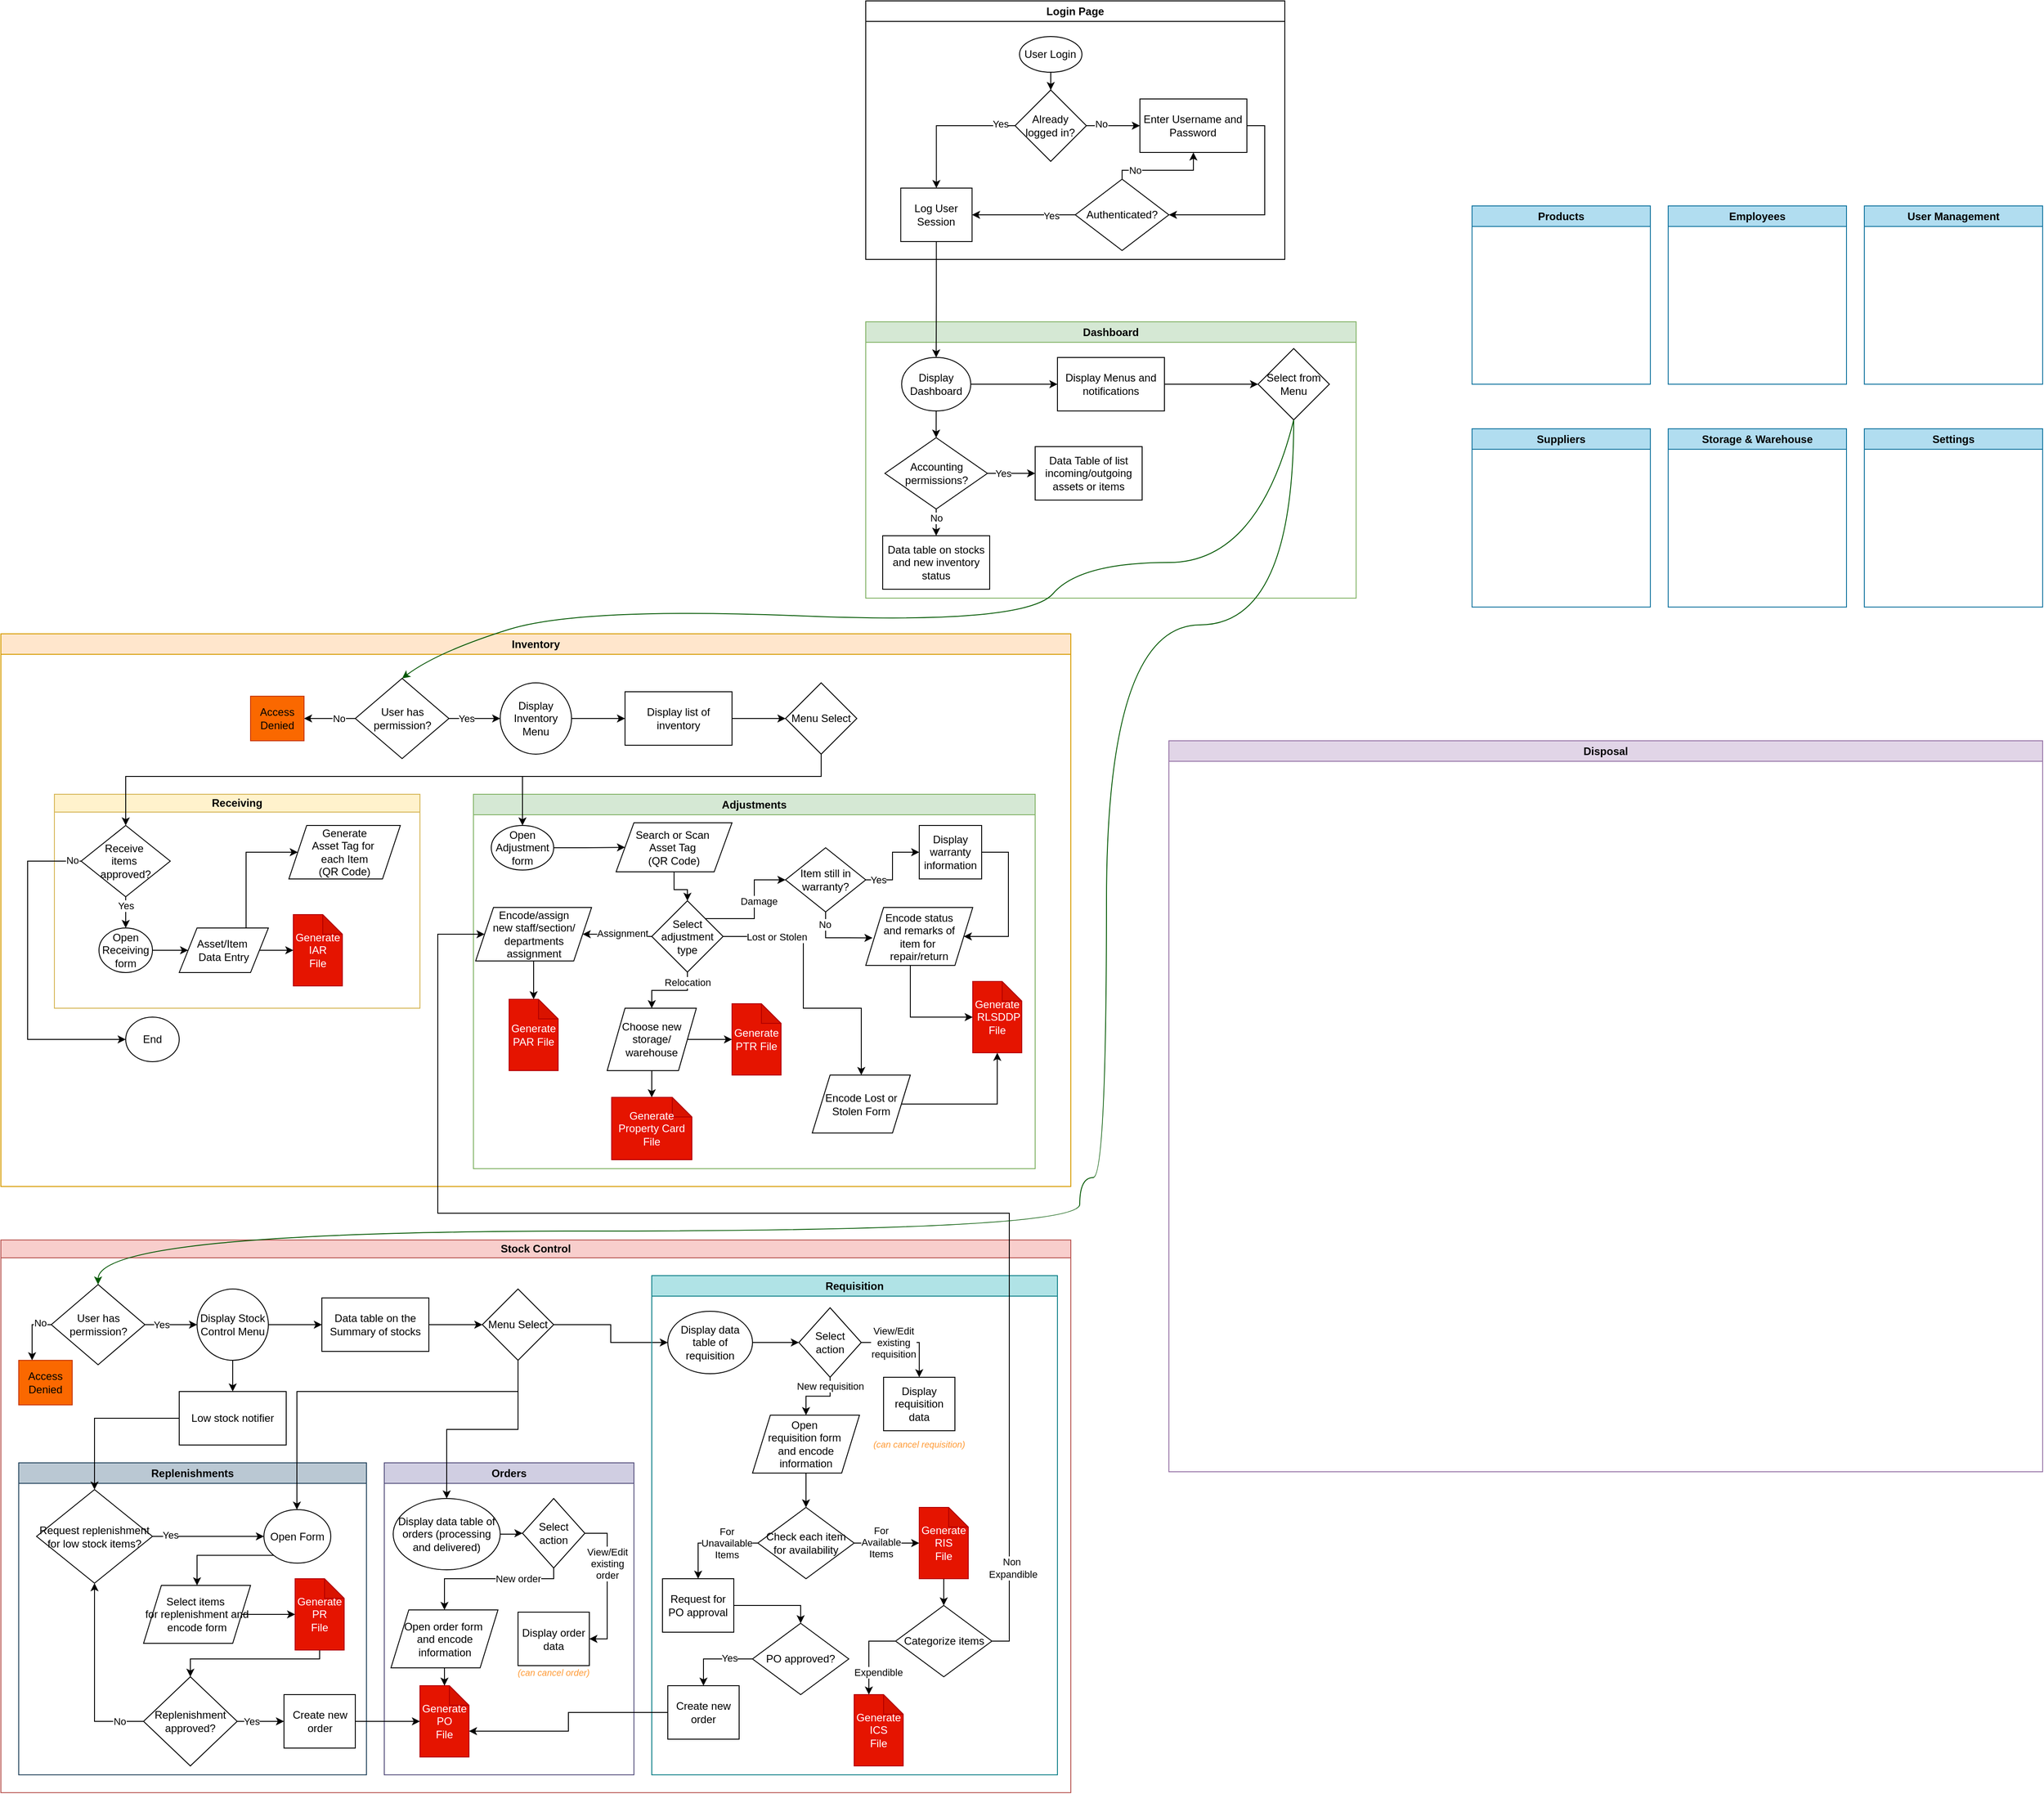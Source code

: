 <mxfile version="24.8.6">
  <diagram id="kgpKYQtTHZ0yAKxKKP6v" name="Page-1">
    <mxGraphModel dx="3457" dy="2505" grid="1" gridSize="10" guides="1" tooltips="1" connect="1" arrows="1" fold="1" page="1" pageScale="1" pageWidth="850" pageHeight="1100" background="#ffffff" math="0" shadow="0">
      <root>
        <mxCell id="0" />
        <mxCell id="1" parent="0" />
        <mxCell id="sbPEuqRtvOU7aVTsuF3H-1" value="Login Page" style="swimlane;whiteSpace=wrap;html=1;" parent="1" vertex="1">
          <mxGeometry x="190" y="-90" width="470" height="290" as="geometry" />
        </mxCell>
        <mxCell id="sbPEuqRtvOU7aVTsuF3H-4" value="" style="edgeStyle=orthogonalEdgeStyle;rounded=0;orthogonalLoop=1;jettySize=auto;html=1;" parent="sbPEuqRtvOU7aVTsuF3H-1" source="sbPEuqRtvOU7aVTsuF3H-2" target="sbPEuqRtvOU7aVTsuF3H-3" edge="1">
          <mxGeometry relative="1" as="geometry" />
        </mxCell>
        <mxCell id="sbPEuqRtvOU7aVTsuF3H-2" value="User Login" style="ellipse;whiteSpace=wrap;html=1;" parent="sbPEuqRtvOU7aVTsuF3H-1" vertex="1">
          <mxGeometry x="172.48" y="40" width="70" height="40" as="geometry" />
        </mxCell>
        <mxCell id="sbPEuqRtvOU7aVTsuF3H-6" value="" style="edgeStyle=orthogonalEdgeStyle;rounded=0;orthogonalLoop=1;jettySize=auto;html=1;" parent="sbPEuqRtvOU7aVTsuF3H-1" source="sbPEuqRtvOU7aVTsuF3H-3" target="sbPEuqRtvOU7aVTsuF3H-5" edge="1">
          <mxGeometry relative="1" as="geometry" />
        </mxCell>
        <mxCell id="sbPEuqRtvOU7aVTsuF3H-8" value="No" style="edgeLabel;html=1;align=center;verticalAlign=middle;resizable=0;points=[];" parent="sbPEuqRtvOU7aVTsuF3H-6" vertex="1" connectable="0">
          <mxGeometry x="-0.444" y="2" relative="1" as="geometry">
            <mxPoint as="offset" />
          </mxGeometry>
        </mxCell>
        <mxCell id="sbPEuqRtvOU7aVTsuF3H-35" style="edgeStyle=orthogonalEdgeStyle;rounded=0;orthogonalLoop=1;jettySize=auto;html=1;exitX=0;exitY=0.5;exitDx=0;exitDy=0;entryX=0.5;entryY=0;entryDx=0;entryDy=0;" parent="sbPEuqRtvOU7aVTsuF3H-1" source="sbPEuqRtvOU7aVTsuF3H-3" target="sbPEuqRtvOU7aVTsuF3H-34" edge="1">
          <mxGeometry relative="1" as="geometry" />
        </mxCell>
        <mxCell id="sbPEuqRtvOU7aVTsuF3H-38" value="Yes" style="edgeLabel;html=1;align=center;verticalAlign=middle;resizable=0;points=[];" parent="sbPEuqRtvOU7aVTsuF3H-35" vertex="1" connectable="0">
          <mxGeometry x="-0.791" y="-2" relative="1" as="geometry">
            <mxPoint as="offset" />
          </mxGeometry>
        </mxCell>
        <mxCell id="sbPEuqRtvOU7aVTsuF3H-3" value="Already logged in?" style="rhombus;whiteSpace=wrap;html=1;" parent="sbPEuqRtvOU7aVTsuF3H-1" vertex="1">
          <mxGeometry x="167.48" y="100" width="80" height="80" as="geometry" />
        </mxCell>
        <mxCell id="sbPEuqRtvOU7aVTsuF3H-15" style="edgeStyle=orthogonalEdgeStyle;rounded=0;orthogonalLoop=1;jettySize=auto;html=1;exitX=1;exitY=0.5;exitDx=0;exitDy=0;entryX=1;entryY=0.5;entryDx=0;entryDy=0;" parent="sbPEuqRtvOU7aVTsuF3H-1" source="sbPEuqRtvOU7aVTsuF3H-5" target="sbPEuqRtvOU7aVTsuF3H-12" edge="1">
          <mxGeometry relative="1" as="geometry" />
        </mxCell>
        <mxCell id="sbPEuqRtvOU7aVTsuF3H-5" value="Enter Username and Password" style="whiteSpace=wrap;html=1;" parent="sbPEuqRtvOU7aVTsuF3H-1" vertex="1">
          <mxGeometry x="307.48" y="110" width="120" height="60" as="geometry" />
        </mxCell>
        <mxCell id="sbPEuqRtvOU7aVTsuF3H-36" style="edgeStyle=orthogonalEdgeStyle;rounded=0;orthogonalLoop=1;jettySize=auto;html=1;exitX=0;exitY=0.5;exitDx=0;exitDy=0;entryX=1;entryY=0.5;entryDx=0;entryDy=0;" parent="sbPEuqRtvOU7aVTsuF3H-1" source="sbPEuqRtvOU7aVTsuF3H-12" target="sbPEuqRtvOU7aVTsuF3H-34" edge="1">
          <mxGeometry relative="1" as="geometry" />
        </mxCell>
        <mxCell id="sbPEuqRtvOU7aVTsuF3H-41" value="Yes" style="edgeLabel;html=1;align=center;verticalAlign=middle;resizable=0;points=[];" parent="sbPEuqRtvOU7aVTsuF3H-36" vertex="1" connectable="0">
          <mxGeometry x="-0.522" y="1" relative="1" as="geometry">
            <mxPoint as="offset" />
          </mxGeometry>
        </mxCell>
        <mxCell id="sbPEuqRtvOU7aVTsuF3H-39" style="edgeStyle=orthogonalEdgeStyle;rounded=0;orthogonalLoop=1;jettySize=auto;html=1;exitX=0.5;exitY=0;exitDx=0;exitDy=0;entryX=0.5;entryY=1;entryDx=0;entryDy=0;" parent="sbPEuqRtvOU7aVTsuF3H-1" source="sbPEuqRtvOU7aVTsuF3H-12" target="sbPEuqRtvOU7aVTsuF3H-5" edge="1">
          <mxGeometry relative="1" as="geometry">
            <Array as="points">
              <mxPoint x="288" y="190" />
              <mxPoint x="368" y="190" />
            </Array>
          </mxGeometry>
        </mxCell>
        <mxCell id="sbPEuqRtvOU7aVTsuF3H-40" value="No" style="edgeLabel;html=1;align=center;verticalAlign=middle;resizable=0;points=[];" parent="sbPEuqRtvOU7aVTsuF3H-39" vertex="1" connectable="0">
          <mxGeometry x="-0.567" relative="1" as="geometry">
            <mxPoint as="offset" />
          </mxGeometry>
        </mxCell>
        <mxCell id="sbPEuqRtvOU7aVTsuF3H-12" value="Authenticated?" style="rhombus;whiteSpace=wrap;html=1;" parent="sbPEuqRtvOU7aVTsuF3H-1" vertex="1">
          <mxGeometry x="235" y="200" width="105" height="80" as="geometry" />
        </mxCell>
        <mxCell id="sbPEuqRtvOU7aVTsuF3H-34" value="Log User Session" style="rounded=0;whiteSpace=wrap;html=1;" parent="sbPEuqRtvOU7aVTsuF3H-1" vertex="1">
          <mxGeometry x="39.24" y="210" width="80" height="60" as="geometry" />
        </mxCell>
        <mxCell id="sbPEuqRtvOU7aVTsuF3H-19" value="Dashboard" style="swimlane;whiteSpace=wrap;html=1;fillColor=#d5e8d4;strokeColor=#82b366;" parent="1" vertex="1">
          <mxGeometry x="190" y="270" width="550" height="310" as="geometry">
            <mxRectangle x="190" y="350" width="100" height="30" as="alternateBounds" />
          </mxGeometry>
        </mxCell>
        <mxCell id="sbPEuqRtvOU7aVTsuF3H-44" value="" style="edgeStyle=orthogonalEdgeStyle;rounded=0;orthogonalLoop=1;jettySize=auto;html=1;" parent="sbPEuqRtvOU7aVTsuF3H-19" source="sbPEuqRtvOU7aVTsuF3H-20" target="sbPEuqRtvOU7aVTsuF3H-43" edge="1">
          <mxGeometry relative="1" as="geometry" />
        </mxCell>
        <mxCell id="mD3hHIEsa4qXd8ChemdI-111" value="" style="edgeStyle=orthogonalEdgeStyle;rounded=0;orthogonalLoop=1;jettySize=auto;html=1;" parent="sbPEuqRtvOU7aVTsuF3H-19" source="sbPEuqRtvOU7aVTsuF3H-20" target="mD3hHIEsa4qXd8ChemdI-104" edge="1">
          <mxGeometry relative="1" as="geometry" />
        </mxCell>
        <mxCell id="sbPEuqRtvOU7aVTsuF3H-20" value="Display Dashboard" style="ellipse;whiteSpace=wrap;html=1;" parent="sbPEuqRtvOU7aVTsuF3H-19" vertex="1">
          <mxGeometry x="40.24" y="40" width="77.52" height="60" as="geometry" />
        </mxCell>
        <mxCell id="sbPEuqRtvOU7aVTsuF3H-47" value="" style="edgeStyle=orthogonalEdgeStyle;rounded=0;orthogonalLoop=1;jettySize=auto;html=1;" parent="sbPEuqRtvOU7aVTsuF3H-19" source="sbPEuqRtvOU7aVTsuF3H-43" target="sbPEuqRtvOU7aVTsuF3H-46" edge="1">
          <mxGeometry relative="1" as="geometry" />
        </mxCell>
        <mxCell id="sbPEuqRtvOU7aVTsuF3H-43" value="Display Menus and notifications" style="whiteSpace=wrap;html=1;" parent="sbPEuqRtvOU7aVTsuF3H-19" vertex="1">
          <mxGeometry x="215.0" y="40" width="120" height="60" as="geometry" />
        </mxCell>
        <mxCell id="sbPEuqRtvOU7aVTsuF3H-46" value="Select from Menu" style="rhombus;whiteSpace=wrap;html=1;" parent="sbPEuqRtvOU7aVTsuF3H-19" vertex="1">
          <mxGeometry x="440" y="30" width="80" height="80" as="geometry" />
        </mxCell>
        <mxCell id="mD3hHIEsa4qXd8ChemdI-102" value="Data table on stocks and new inventory status" style="whiteSpace=wrap;html=1;" parent="sbPEuqRtvOU7aVTsuF3H-19" vertex="1">
          <mxGeometry x="19" y="240" width="120" height="60" as="geometry" />
        </mxCell>
        <mxCell id="mD3hHIEsa4qXd8ChemdI-112" value="" style="edgeStyle=orthogonalEdgeStyle;rounded=0;orthogonalLoop=1;jettySize=auto;html=1;" parent="sbPEuqRtvOU7aVTsuF3H-19" source="mD3hHIEsa4qXd8ChemdI-104" target="mD3hHIEsa4qXd8ChemdI-102" edge="1">
          <mxGeometry relative="1" as="geometry" />
        </mxCell>
        <mxCell id="mD3hHIEsa4qXd8ChemdI-113" value="No" style="edgeLabel;html=1;align=center;verticalAlign=middle;resizable=0;points=[];" parent="mD3hHIEsa4qXd8ChemdI-112" vertex="1" connectable="0">
          <mxGeometry x="-0.717" y="-1" relative="1" as="geometry">
            <mxPoint x="1" y="3" as="offset" />
          </mxGeometry>
        </mxCell>
        <mxCell id="mD3hHIEsa4qXd8ChemdI-115" value="" style="edgeStyle=orthogonalEdgeStyle;rounded=0;orthogonalLoop=1;jettySize=auto;html=1;" parent="sbPEuqRtvOU7aVTsuF3H-19" source="mD3hHIEsa4qXd8ChemdI-104" target="mD3hHIEsa4qXd8ChemdI-114" edge="1">
          <mxGeometry relative="1" as="geometry" />
        </mxCell>
        <mxCell id="mD3hHIEsa4qXd8ChemdI-116" value="Yes" style="edgeLabel;html=1;align=center;verticalAlign=middle;resizable=0;points=[];" parent="mD3hHIEsa4qXd8ChemdI-115" vertex="1" connectable="0">
          <mxGeometry x="-0.337" relative="1" as="geometry">
            <mxPoint as="offset" />
          </mxGeometry>
        </mxCell>
        <mxCell id="mD3hHIEsa4qXd8ChemdI-104" value="Accounting permissions?" style="rhombus;whiteSpace=wrap;html=1;" parent="sbPEuqRtvOU7aVTsuF3H-19" vertex="1">
          <mxGeometry x="21.5" y="130" width="115" height="80" as="geometry" />
        </mxCell>
        <mxCell id="mD3hHIEsa4qXd8ChemdI-114" value="Data Table of list incoming/outgoing assets or items" style="whiteSpace=wrap;html=1;" parent="sbPEuqRtvOU7aVTsuF3H-19" vertex="1">
          <mxGeometry x="190" y="140" width="120" height="60" as="geometry" />
        </mxCell>
        <mxCell id="lgE0cyHTdlIOcblUiMzN-20" value="" style="shape=image;html=1;verticalAlign=top;verticalLabelPosition=bottom;labelBackgroundColor=#ffffff;imageAspect=0;aspect=fixed;image=https://cdn1.iconfinder.com/data/icons/ui-essential-17/32/UI_Essential_Outline_1_essential-app-ui-bell-notification-alert-128.png;imageBackground=none;shadow=1;" vertex="1" parent="sbPEuqRtvOU7aVTsuF3H-19">
          <mxGeometry x="520" y="-10" width="30" height="30" as="geometry" />
        </mxCell>
        <mxCell id="sbPEuqRtvOU7aVTsuF3H-48" value="Inventory" style="swimlane;whiteSpace=wrap;html=1;fillColor=#ffe6cc;strokeColor=#d79b00;" parent="1" vertex="1">
          <mxGeometry x="-780" y="620" width="1200" height="620" as="geometry" />
        </mxCell>
        <mxCell id="sbPEuqRtvOU7aVTsuF3H-61" value="" style="edgeStyle=orthogonalEdgeStyle;rounded=0;orthogonalLoop=1;jettySize=auto;html=1;" parent="sbPEuqRtvOU7aVTsuF3H-48" source="sbPEuqRtvOU7aVTsuF3H-55" target="sbPEuqRtvOU7aVTsuF3H-60" edge="1">
          <mxGeometry relative="1" as="geometry" />
        </mxCell>
        <mxCell id="sbPEuqRtvOU7aVTsuF3H-73" value="Yes" style="edgeLabel;html=1;align=center;verticalAlign=middle;resizable=0;points=[];" parent="sbPEuqRtvOU7aVTsuF3H-61" vertex="1" connectable="0">
          <mxGeometry x="-0.325" relative="1" as="geometry">
            <mxPoint as="offset" />
          </mxGeometry>
        </mxCell>
        <mxCell id="lgE0cyHTdlIOcblUiMzN-115" style="edgeStyle=orthogonalEdgeStyle;rounded=0;orthogonalLoop=1;jettySize=auto;html=1;exitX=0;exitY=0.5;exitDx=0;exitDy=0;entryX=1;entryY=0.5;entryDx=0;entryDy=0;" edge="1" parent="sbPEuqRtvOU7aVTsuF3H-48" source="sbPEuqRtvOU7aVTsuF3H-55" target="sbPEuqRtvOU7aVTsuF3H-56">
          <mxGeometry relative="1" as="geometry" />
        </mxCell>
        <mxCell id="lgE0cyHTdlIOcblUiMzN-116" value="No" style="edgeLabel;html=1;align=center;verticalAlign=middle;resizable=0;points=[];" vertex="1" connectable="0" parent="lgE0cyHTdlIOcblUiMzN-115">
          <mxGeometry x="-0.347" relative="1" as="geometry">
            <mxPoint as="offset" />
          </mxGeometry>
        </mxCell>
        <mxCell id="sbPEuqRtvOU7aVTsuF3H-55" value="User has permission?" style="rhombus;whiteSpace=wrap;html=1;" parent="sbPEuqRtvOU7aVTsuF3H-48" vertex="1">
          <mxGeometry x="397.5" y="50" width="105" height="90" as="geometry" />
        </mxCell>
        <mxCell id="sbPEuqRtvOU7aVTsuF3H-81" style="edgeStyle=orthogonalEdgeStyle;rounded=0;orthogonalLoop=1;jettySize=auto;html=1;exitX=1;exitY=0.5;exitDx=0;exitDy=0;entryX=0;entryY=0.5;entryDx=0;entryDy=0;" parent="sbPEuqRtvOU7aVTsuF3H-48" source="sbPEuqRtvOU7aVTsuF3H-60" target="sbPEuqRtvOU7aVTsuF3H-80" edge="1">
          <mxGeometry relative="1" as="geometry" />
        </mxCell>
        <mxCell id="sbPEuqRtvOU7aVTsuF3H-60" value="Display Inventory Menu" style="ellipse;whiteSpace=wrap;html=1;" parent="sbPEuqRtvOU7aVTsuF3H-48" vertex="1">
          <mxGeometry x="560" y="55" width="80" height="80" as="geometry" />
        </mxCell>
        <mxCell id="sbPEuqRtvOU7aVTsuF3H-62" value="Receiving" style="swimlane;whiteSpace=wrap;html=1;startSize=20;fillColor=#fff2cc;strokeColor=#d6b656;" parent="sbPEuqRtvOU7aVTsuF3H-48" vertex="1">
          <mxGeometry x="60" y="180" width="410" height="240" as="geometry" />
        </mxCell>
        <mxCell id="mD3hHIEsa4qXd8ChemdI-2" value="" style="edgeStyle=orthogonalEdgeStyle;rounded=0;orthogonalLoop=1;jettySize=auto;html=1;" parent="sbPEuqRtvOU7aVTsuF3H-62" source="sbPEuqRtvOU7aVTsuF3H-78" target="mD3hHIEsa4qXd8ChemdI-1" edge="1">
          <mxGeometry relative="1" as="geometry" />
        </mxCell>
        <mxCell id="sbPEuqRtvOU7aVTsuF3H-78" value="Open Receiving form" style="ellipse;whiteSpace=wrap;html=1;" parent="sbPEuqRtvOU7aVTsuF3H-62" vertex="1">
          <mxGeometry x="50" y="150" width="60" height="50" as="geometry" />
        </mxCell>
        <mxCell id="mD3hHIEsa4qXd8ChemdI-20" style="edgeStyle=orthogonalEdgeStyle;rounded=0;orthogonalLoop=1;jettySize=auto;html=1;entryX=0;entryY=0.5;entryDx=0;entryDy=0;exitX=0.75;exitY=0;exitDx=0;exitDy=0;" parent="sbPEuqRtvOU7aVTsuF3H-62" source="mD3hHIEsa4qXd8ChemdI-1" target="mD3hHIEsa4qXd8ChemdI-4" edge="1">
          <mxGeometry relative="1" as="geometry">
            <mxPoint x="220" y="110" as="sourcePoint" />
            <Array as="points">
              <mxPoint x="215" y="65" />
            </Array>
          </mxGeometry>
        </mxCell>
        <mxCell id="mD3hHIEsa4qXd8ChemdI-1" value="Asset/Item&amp;nbsp;&lt;div&gt;Data Entry&lt;/div&gt;" style="shape=parallelogram;perimeter=parallelogramPerimeter;whiteSpace=wrap;html=1;fixedSize=1;" parent="sbPEuqRtvOU7aVTsuF3H-62" vertex="1">
          <mxGeometry x="140" y="150" width="100" height="50" as="geometry" />
        </mxCell>
        <mxCell id="mD3hHIEsa4qXd8ChemdI-4" value="Generate&lt;div&gt;Asset Tag for&amp;nbsp;&lt;/div&gt;&lt;div&gt;each Item&lt;/div&gt;&lt;div&gt;(QR Code)&lt;/div&gt;" style="shape=parallelogram;perimeter=parallelogramPerimeter;whiteSpace=wrap;html=1;fixedSize=1;" parent="sbPEuqRtvOU7aVTsuF3H-62" vertex="1">
          <mxGeometry x="263" y="35" width="125" height="60" as="geometry" />
        </mxCell>
        <mxCell id="mD3hHIEsa4qXd8ChemdI-8" value="&lt;div&gt;Generate&lt;/div&gt;&lt;div&gt;IAR&lt;/div&gt;&lt;div&gt;File&lt;/div&gt;" style="shape=note;whiteSpace=wrap;html=1;backgroundOutline=1;darkOpacity=0.05;size=22;fillColor=#e51400;fontColor=#ffffff;strokeColor=#B20000;" parent="sbPEuqRtvOU7aVTsuF3H-62" vertex="1">
          <mxGeometry x="268" y="135" width="55" height="80" as="geometry" />
        </mxCell>
        <mxCell id="mD3hHIEsa4qXd8ChemdI-18" style="edgeStyle=orthogonalEdgeStyle;rounded=0;orthogonalLoop=1;jettySize=auto;html=1;exitX=0.5;exitY=1;exitDx=0;exitDy=0;entryX=0.5;entryY=0;entryDx=0;entryDy=0;" parent="sbPEuqRtvOU7aVTsuF3H-62" source="mD3hHIEsa4qXd8ChemdI-11" target="sbPEuqRtvOU7aVTsuF3H-78" edge="1">
          <mxGeometry relative="1" as="geometry" />
        </mxCell>
        <mxCell id="mD3hHIEsa4qXd8ChemdI-22" value="Yes" style="edgeLabel;html=1;align=center;verticalAlign=middle;resizable=0;points=[];" parent="mD3hHIEsa4qXd8ChemdI-18" vertex="1" connectable="0">
          <mxGeometry x="-0.166" y="1" relative="1" as="geometry">
            <mxPoint x="-1" y="-5" as="offset" />
          </mxGeometry>
        </mxCell>
        <mxCell id="mD3hHIEsa4qXd8ChemdI-11" value="Receive&amp;nbsp;&lt;div&gt;items&amp;nbsp;&lt;/div&gt;&lt;div&gt;approved?&lt;/div&gt;" style="rhombus;whiteSpace=wrap;html=1;" parent="sbPEuqRtvOU7aVTsuF3H-62" vertex="1">
          <mxGeometry x="30" y="35" width="100" height="80" as="geometry" />
        </mxCell>
        <mxCell id="mD3hHIEsa4qXd8ChemdI-21" style="edgeStyle=orthogonalEdgeStyle;rounded=0;orthogonalLoop=1;jettySize=auto;html=1;exitX=1;exitY=0.5;exitDx=0;exitDy=0;entryX=0;entryY=0.5;entryDx=0;entryDy=0;entryPerimeter=0;" parent="sbPEuqRtvOU7aVTsuF3H-62" source="mD3hHIEsa4qXd8ChemdI-1" target="mD3hHIEsa4qXd8ChemdI-8" edge="1">
          <mxGeometry relative="1" as="geometry" />
        </mxCell>
        <mxCell id="sbPEuqRtvOU7aVTsuF3H-71" value="Adjustments" style="swimlane;whiteSpace=wrap;html=1;fillColor=#d5e8d4;strokeColor=#82b366;" parent="sbPEuqRtvOU7aVTsuF3H-48" vertex="1">
          <mxGeometry x="530" y="180" width="630" height="420" as="geometry" />
        </mxCell>
        <mxCell id="mD3hHIEsa4qXd8ChemdI-38" style="edgeStyle=orthogonalEdgeStyle;rounded=0;orthogonalLoop=1;jettySize=auto;html=1;" parent="sbPEuqRtvOU7aVTsuF3H-71" source="mD3hHIEsa4qXd8ChemdI-26" target="mD3hHIEsa4qXd8ChemdI-37" edge="1">
          <mxGeometry relative="1" as="geometry" />
        </mxCell>
        <mxCell id="mD3hHIEsa4qXd8ChemdI-26" value="Open Adjustment form" style="ellipse;whiteSpace=wrap;html=1;" parent="sbPEuqRtvOU7aVTsuF3H-71" vertex="1">
          <mxGeometry x="20" y="35" width="70" height="50" as="geometry" />
        </mxCell>
        <mxCell id="mD3hHIEsa4qXd8ChemdI-36" style="edgeStyle=orthogonalEdgeStyle;rounded=0;orthogonalLoop=1;jettySize=auto;html=1;exitX=0;exitY=0.5;exitDx=0;exitDy=0;" parent="sbPEuqRtvOU7aVTsuF3H-71" source="mD3hHIEsa4qXd8ChemdI-32" target="mD3hHIEsa4qXd8ChemdI-35" edge="1">
          <mxGeometry relative="1" as="geometry" />
        </mxCell>
        <mxCell id="mD3hHIEsa4qXd8ChemdI-43" value="Assignment" style="edgeLabel;html=1;align=center;verticalAlign=middle;resizable=0;points=[];" parent="mD3hHIEsa4qXd8ChemdI-36" vertex="1" connectable="0">
          <mxGeometry x="-0.415" relative="1" as="geometry">
            <mxPoint x="-10" y="-4" as="offset" />
          </mxGeometry>
        </mxCell>
        <mxCell id="mD3hHIEsa4qXd8ChemdI-45" style="edgeStyle=orthogonalEdgeStyle;rounded=0;orthogonalLoop=1;jettySize=auto;html=1;exitX=0.5;exitY=1;exitDx=0;exitDy=0;entryX=0.5;entryY=0;entryDx=0;entryDy=0;" parent="sbPEuqRtvOU7aVTsuF3H-71" source="mD3hHIEsa4qXd8ChemdI-32" target="mD3hHIEsa4qXd8ChemdI-44" edge="1">
          <mxGeometry relative="1" as="geometry">
            <Array as="points">
              <mxPoint x="240" y="220" />
              <mxPoint x="200" y="220" />
            </Array>
          </mxGeometry>
        </mxCell>
        <mxCell id="mD3hHIEsa4qXd8ChemdI-46" value="Relocation" style="edgeLabel;html=1;align=center;verticalAlign=middle;resizable=0;points=[];" parent="mD3hHIEsa4qXd8ChemdI-45" vertex="1" connectable="0">
          <mxGeometry x="-0.529" relative="1" as="geometry">
            <mxPoint y="-8" as="offset" />
          </mxGeometry>
        </mxCell>
        <mxCell id="mD3hHIEsa4qXd8ChemdI-71" value="" style="edgeStyle=orthogonalEdgeStyle;rounded=0;orthogonalLoop=1;jettySize=auto;html=1;exitX=1;exitY=0;exitDx=0;exitDy=0;" parent="sbPEuqRtvOU7aVTsuF3H-71" source="mD3hHIEsa4qXd8ChemdI-32" target="mD3hHIEsa4qXd8ChemdI-69" edge="1">
          <mxGeometry relative="1" as="geometry" />
        </mxCell>
        <mxCell id="mD3hHIEsa4qXd8ChemdI-72" value="Damage" style="edgeLabel;html=1;align=center;verticalAlign=middle;resizable=0;points=[];" parent="mD3hHIEsa4qXd8ChemdI-71" vertex="1" connectable="0">
          <mxGeometry x="-0.312" y="2" relative="1" as="geometry">
            <mxPoint x="14" y="-18" as="offset" />
          </mxGeometry>
        </mxCell>
        <mxCell id="mD3hHIEsa4qXd8ChemdI-85" style="edgeStyle=orthogonalEdgeStyle;rounded=0;orthogonalLoop=1;jettySize=auto;html=1;entryX=0.5;entryY=0;entryDx=0;entryDy=0;" parent="sbPEuqRtvOU7aVTsuF3H-71" source="mD3hHIEsa4qXd8ChemdI-32" target="mD3hHIEsa4qXd8ChemdI-84" edge="1">
          <mxGeometry relative="1" as="geometry">
            <Array as="points">
              <mxPoint x="370" y="160" />
              <mxPoint x="370" y="240" />
              <mxPoint x="435" y="240" />
            </Array>
          </mxGeometry>
        </mxCell>
        <mxCell id="mD3hHIEsa4qXd8ChemdI-86" value="Lost or Stolen" style="edgeLabel;html=1;align=center;verticalAlign=middle;resizable=0;points=[];" parent="mD3hHIEsa4qXd8ChemdI-85" vertex="1" connectable="0">
          <mxGeometry x="-0.615" relative="1" as="geometry">
            <mxPoint as="offset" />
          </mxGeometry>
        </mxCell>
        <mxCell id="mD3hHIEsa4qXd8ChemdI-32" value="Select adjustment type" style="rhombus;whiteSpace=wrap;html=1;" parent="sbPEuqRtvOU7aVTsuF3H-71" vertex="1">
          <mxGeometry x="200" y="119.5" width="80" height="80" as="geometry" />
        </mxCell>
        <mxCell id="mD3hHIEsa4qXd8ChemdI-42" value="" style="edgeStyle=orthogonalEdgeStyle;rounded=0;orthogonalLoop=1;jettySize=auto;html=1;" parent="sbPEuqRtvOU7aVTsuF3H-71" source="mD3hHIEsa4qXd8ChemdI-35" target="mD3hHIEsa4qXd8ChemdI-40" edge="1">
          <mxGeometry relative="1" as="geometry" />
        </mxCell>
        <mxCell id="mD3hHIEsa4qXd8ChemdI-35" value="&lt;div&gt;Encode/assign&lt;/div&gt;&lt;div&gt;new staff/section/&lt;/div&gt;&lt;div&gt;departments assignment&lt;/div&gt;" style="rounded=0;whiteSpace=wrap;html=1;shape=parallelogram;perimeter=parallelogramPerimeter;fixedSize=1;" parent="sbPEuqRtvOU7aVTsuF3H-71" vertex="1">
          <mxGeometry x="2.5" y="127" width="130" height="60" as="geometry" />
        </mxCell>
        <mxCell id="mD3hHIEsa4qXd8ChemdI-39" value="" style="edgeStyle=orthogonalEdgeStyle;rounded=0;orthogonalLoop=1;jettySize=auto;html=1;" parent="sbPEuqRtvOU7aVTsuF3H-71" source="mD3hHIEsa4qXd8ChemdI-37" target="mD3hHIEsa4qXd8ChemdI-32" edge="1">
          <mxGeometry relative="1" as="geometry" />
        </mxCell>
        <mxCell id="mD3hHIEsa4qXd8ChemdI-37" value="Search or Scan&amp;nbsp;&lt;div&gt;Asset Tag&amp;nbsp;&lt;/div&gt;&lt;div&gt;(QR Code)&lt;/div&gt;" style="shape=parallelogram;perimeter=parallelogramPerimeter;whiteSpace=wrap;html=1;fixedSize=1;" parent="sbPEuqRtvOU7aVTsuF3H-71" vertex="1">
          <mxGeometry x="160" y="32" width="130" height="55" as="geometry" />
        </mxCell>
        <mxCell id="mD3hHIEsa4qXd8ChemdI-40" value="&lt;div&gt;Generate&lt;/div&gt;PAR File" style="shape=note;whiteSpace=wrap;html=1;backgroundOutline=1;darkOpacity=0.05;size=22;fillColor=#e51400;fontColor=#ffffff;strokeColor=#B20000;" parent="sbPEuqRtvOU7aVTsuF3H-71" vertex="1">
          <mxGeometry x="40" y="230" width="55" height="80" as="geometry" />
        </mxCell>
        <mxCell id="mD3hHIEsa4qXd8ChemdI-64" value="" style="edgeStyle=orthogonalEdgeStyle;rounded=0;orthogonalLoop=1;jettySize=auto;html=1;" parent="sbPEuqRtvOU7aVTsuF3H-71" source="mD3hHIEsa4qXd8ChemdI-44" target="mD3hHIEsa4qXd8ChemdI-63" edge="1">
          <mxGeometry relative="1" as="geometry" />
        </mxCell>
        <mxCell id="mD3hHIEsa4qXd8ChemdI-65" value="" style="edgeStyle=orthogonalEdgeStyle;rounded=0;orthogonalLoop=1;jettySize=auto;html=1;" parent="sbPEuqRtvOU7aVTsuF3H-71" source="mD3hHIEsa4qXd8ChemdI-44" target="mD3hHIEsa4qXd8ChemdI-47" edge="1">
          <mxGeometry relative="1" as="geometry" />
        </mxCell>
        <mxCell id="mD3hHIEsa4qXd8ChemdI-44" value="Choose new storage/&lt;div&gt;warehouse&lt;/div&gt;" style="rounded=0;whiteSpace=wrap;html=1;shape=parallelogram;perimeter=parallelogramPerimeter;fixedSize=1;" parent="sbPEuqRtvOU7aVTsuF3H-71" vertex="1">
          <mxGeometry x="150" y="240" width="100" height="70" as="geometry" />
        </mxCell>
        <mxCell id="mD3hHIEsa4qXd8ChemdI-47" value="&lt;div&gt;Generate&lt;/div&gt;PTR File" style="shape=note;whiteSpace=wrap;html=1;backgroundOutline=1;darkOpacity=0.05;size=22;fillColor=#e51400;fontColor=#ffffff;strokeColor=#B20000;" parent="sbPEuqRtvOU7aVTsuF3H-71" vertex="1">
          <mxGeometry x="290" y="235" width="55" height="80" as="geometry" />
        </mxCell>
        <mxCell id="mD3hHIEsa4qXd8ChemdI-63" value="&lt;div&gt;Generate&lt;/div&gt;Property Card File" style="shape=note;whiteSpace=wrap;html=1;backgroundOutline=1;darkOpacity=0.05;size=22;fillColor=#e51400;fontColor=#ffffff;strokeColor=#B20000;" parent="sbPEuqRtvOU7aVTsuF3H-71" vertex="1">
          <mxGeometry x="155" y="340" width="90" height="70" as="geometry" />
        </mxCell>
        <mxCell id="mD3hHIEsa4qXd8ChemdI-66" value="Encode status&lt;div&gt;and remarks of&lt;/div&gt;&lt;div&gt;item for&amp;nbsp;&lt;/div&gt;&lt;div&gt;repair/return&lt;br&gt;&lt;/div&gt;" style="rounded=0;whiteSpace=wrap;html=1;shape=parallelogram;perimeter=parallelogramPerimeter;fixedSize=1;" parent="sbPEuqRtvOU7aVTsuF3H-71" vertex="1">
          <mxGeometry x="440" y="127" width="120" height="65" as="geometry" />
        </mxCell>
        <mxCell id="mD3hHIEsa4qXd8ChemdI-80" style="edgeStyle=orthogonalEdgeStyle;rounded=0;orthogonalLoop=1;jettySize=auto;html=1;entryX=0;entryY=0.5;entryDx=0;entryDy=0;" parent="sbPEuqRtvOU7aVTsuF3H-71" source="mD3hHIEsa4qXd8ChemdI-69" target="mD3hHIEsa4qXd8ChemdI-70" edge="1">
          <mxGeometry relative="1" as="geometry" />
        </mxCell>
        <mxCell id="lgE0cyHTdlIOcblUiMzN-2" value="Yes" style="edgeLabel;html=1;align=center;verticalAlign=middle;resizable=0;points=[];" vertex="1" connectable="0" parent="mD3hHIEsa4qXd8ChemdI-80">
          <mxGeometry x="-0.697" relative="1" as="geometry">
            <mxPoint as="offset" />
          </mxGeometry>
        </mxCell>
        <mxCell id="mD3hHIEsa4qXd8ChemdI-69" value="Item still in warranty?" style="rounded=0;whiteSpace=wrap;html=1;shape=rhombus;perimeter=rhombusPerimeter;" parent="sbPEuqRtvOU7aVTsuF3H-71" vertex="1">
          <mxGeometry x="350" y="60" width="90" height="72" as="geometry" />
        </mxCell>
        <mxCell id="mD3hHIEsa4qXd8ChemdI-83" style="edgeStyle=orthogonalEdgeStyle;rounded=0;orthogonalLoop=1;jettySize=auto;html=1;entryX=1;entryY=0.5;entryDx=0;entryDy=0;" parent="sbPEuqRtvOU7aVTsuF3H-71" source="mD3hHIEsa4qXd8ChemdI-70" target="mD3hHIEsa4qXd8ChemdI-66" edge="1">
          <mxGeometry relative="1" as="geometry">
            <Array as="points">
              <mxPoint x="600" y="65" />
              <mxPoint x="600" y="160" />
            </Array>
          </mxGeometry>
        </mxCell>
        <mxCell id="mD3hHIEsa4qXd8ChemdI-70" value="Display warranty information" style="rounded=0;whiteSpace=wrap;html=1;" parent="sbPEuqRtvOU7aVTsuF3H-71" vertex="1">
          <mxGeometry x="500" y="35" width="70" height="60" as="geometry" />
        </mxCell>
        <mxCell id="mD3hHIEsa4qXd8ChemdI-78" value="&lt;div&gt;Generate&lt;/div&gt;&amp;nbsp;RLSDDP&lt;div&gt;File&lt;/div&gt;" style="shape=note;whiteSpace=wrap;html=1;backgroundOutline=1;darkOpacity=0.05;size=22;fillColor=#e51400;fontColor=#ffffff;strokeColor=#B20000;" parent="sbPEuqRtvOU7aVTsuF3H-71" vertex="1">
          <mxGeometry x="560" y="210" width="55" height="80" as="geometry" />
        </mxCell>
        <mxCell id="mD3hHIEsa4qXd8ChemdI-81" style="edgeStyle=orthogonalEdgeStyle;rounded=0;orthogonalLoop=1;jettySize=auto;html=1;exitX=0.5;exitY=1;exitDx=0;exitDy=0;entryX=0.063;entryY=0.525;entryDx=0;entryDy=0;entryPerimeter=0;" parent="sbPEuqRtvOU7aVTsuF3H-71" source="mD3hHIEsa4qXd8ChemdI-69" target="mD3hHIEsa4qXd8ChemdI-66" edge="1">
          <mxGeometry relative="1" as="geometry">
            <Array as="points">
              <mxPoint x="395" y="161" />
              <mxPoint x="420" y="161" />
            </Array>
          </mxGeometry>
        </mxCell>
        <mxCell id="lgE0cyHTdlIOcblUiMzN-1" value="No" style="edgeLabel;html=1;align=center;verticalAlign=middle;resizable=0;points=[];" vertex="1" connectable="0" parent="mD3hHIEsa4qXd8ChemdI-81">
          <mxGeometry x="-0.666" y="-1" relative="1" as="geometry">
            <mxPoint as="offset" />
          </mxGeometry>
        </mxCell>
        <mxCell id="mD3hHIEsa4qXd8ChemdI-82" style="edgeStyle=orthogonalEdgeStyle;rounded=0;orthogonalLoop=1;jettySize=auto;html=1;entryX=0;entryY=0.5;entryDx=0;entryDy=0;entryPerimeter=0;" parent="sbPEuqRtvOU7aVTsuF3H-71" source="mD3hHIEsa4qXd8ChemdI-66" target="mD3hHIEsa4qXd8ChemdI-78" edge="1">
          <mxGeometry relative="1" as="geometry">
            <Array as="points">
              <mxPoint x="490" y="250" />
            </Array>
          </mxGeometry>
        </mxCell>
        <mxCell id="mD3hHIEsa4qXd8ChemdI-84" value="Encode Lost or Stolen Form" style="rounded=0;whiteSpace=wrap;html=1;shape=parallelogram;perimeter=parallelogramPerimeter;fixedSize=1;" parent="sbPEuqRtvOU7aVTsuF3H-71" vertex="1">
          <mxGeometry x="380" y="315" width="110" height="65" as="geometry" />
        </mxCell>
        <mxCell id="mD3hHIEsa4qXd8ChemdI-87" style="edgeStyle=orthogonalEdgeStyle;rounded=0;orthogonalLoop=1;jettySize=auto;html=1;entryX=0.5;entryY=1;entryDx=0;entryDy=0;entryPerimeter=0;" parent="sbPEuqRtvOU7aVTsuF3H-71" source="mD3hHIEsa4qXd8ChemdI-84" target="mD3hHIEsa4qXd8ChemdI-78" edge="1">
          <mxGeometry relative="1" as="geometry" />
        </mxCell>
        <mxCell id="sbPEuqRtvOU7aVTsuF3H-77" style="edgeStyle=orthogonalEdgeStyle;rounded=0;orthogonalLoop=1;jettySize=auto;html=1;exitX=0.5;exitY=1;exitDx=0;exitDy=0;entryX=0.5;entryY=0;entryDx=0;entryDy=0;" parent="sbPEuqRtvOU7aVTsuF3H-48" source="sbPEuqRtvOU7aVTsuF3H-74" target="mD3hHIEsa4qXd8ChemdI-26" edge="1">
          <mxGeometry relative="1" as="geometry">
            <Array as="points">
              <mxPoint x="920" y="160" />
              <mxPoint x="585" y="160" />
            </Array>
          </mxGeometry>
        </mxCell>
        <mxCell id="mD3hHIEsa4qXd8ChemdI-19" style="edgeStyle=orthogonalEdgeStyle;rounded=0;orthogonalLoop=1;jettySize=auto;html=1;exitX=0.5;exitY=1;exitDx=0;exitDy=0;entryX=0.5;entryY=0;entryDx=0;entryDy=0;" parent="sbPEuqRtvOU7aVTsuF3H-48" source="sbPEuqRtvOU7aVTsuF3H-74" target="mD3hHIEsa4qXd8ChemdI-11" edge="1">
          <mxGeometry relative="1" as="geometry">
            <Array as="points">
              <mxPoint x="920" y="160" />
              <mxPoint x="140" y="160" />
            </Array>
          </mxGeometry>
        </mxCell>
        <mxCell id="sbPEuqRtvOU7aVTsuF3H-74" value="Menu Select" style="rhombus;whiteSpace=wrap;html=1;" parent="sbPEuqRtvOU7aVTsuF3H-48" vertex="1">
          <mxGeometry x="880" y="55" width="80" height="80" as="geometry" />
        </mxCell>
        <mxCell id="mD3hHIEsa4qXd8ChemdI-101" style="edgeStyle=orthogonalEdgeStyle;rounded=0;orthogonalLoop=1;jettySize=auto;html=1;exitX=1;exitY=0.5;exitDx=0;exitDy=0;entryX=0;entryY=0.5;entryDx=0;entryDy=0;" parent="sbPEuqRtvOU7aVTsuF3H-48" source="sbPEuqRtvOU7aVTsuF3H-80" target="sbPEuqRtvOU7aVTsuF3H-74" edge="1">
          <mxGeometry relative="1" as="geometry" />
        </mxCell>
        <mxCell id="sbPEuqRtvOU7aVTsuF3H-80" value="Display list of inventory" style="whiteSpace=wrap;html=1;" parent="sbPEuqRtvOU7aVTsuF3H-48" vertex="1">
          <mxGeometry x="700" y="65" width="120" height="60" as="geometry" />
        </mxCell>
        <mxCell id="mD3hHIEsa4qXd8ChemdI-23" value="End" style="ellipse;whiteSpace=wrap;html=1;" parent="sbPEuqRtvOU7aVTsuF3H-48" vertex="1">
          <mxGeometry x="140" y="430" width="60" height="50" as="geometry" />
        </mxCell>
        <mxCell id="mD3hHIEsa4qXd8ChemdI-27" style="edgeStyle=orthogonalEdgeStyle;rounded=0;orthogonalLoop=1;jettySize=auto;html=1;entryX=0;entryY=0.5;entryDx=0;entryDy=0;" parent="sbPEuqRtvOU7aVTsuF3H-48" source="mD3hHIEsa4qXd8ChemdI-11" target="mD3hHIEsa4qXd8ChemdI-23" edge="1">
          <mxGeometry relative="1" as="geometry">
            <Array as="points">
              <mxPoint x="30" y="255" />
              <mxPoint x="30" y="455" />
            </Array>
          </mxGeometry>
        </mxCell>
        <mxCell id="mD3hHIEsa4qXd8ChemdI-28" value="No" style="edgeLabel;html=1;align=center;verticalAlign=middle;resizable=0;points=[];" parent="mD3hHIEsa4qXd8ChemdI-27" vertex="1" connectable="0">
          <mxGeometry x="-0.944" y="-1" relative="1" as="geometry">
            <mxPoint as="offset" />
          </mxGeometry>
        </mxCell>
        <mxCell id="sbPEuqRtvOU7aVTsuF3H-56" value="Access Denied" style="whiteSpace=wrap;html=1;fillColor=#fa6800;fontColor=#000000;strokeColor=#C73500;" parent="sbPEuqRtvOU7aVTsuF3H-48" vertex="1">
          <mxGeometry x="280" y="70" width="60" height="50" as="geometry" />
        </mxCell>
        <mxCell id="sbPEuqRtvOU7aVTsuF3H-49" value="Stock Control" style="swimlane;whiteSpace=wrap;html=1;fillColor=#f8cecc;strokeColor=#b85450;startSize=20;" parent="1" vertex="1">
          <mxGeometry x="-780" y="1300" width="1200" height="620" as="geometry" />
        </mxCell>
        <mxCell id="mD3hHIEsa4qXd8ChemdI-95" style="edgeStyle=orthogonalEdgeStyle;rounded=0;orthogonalLoop=1;jettySize=auto;html=1;exitX=1;exitY=0.5;exitDx=0;exitDy=0;" parent="sbPEuqRtvOU7aVTsuF3H-49" source="mD3hHIEsa4qXd8ChemdI-88" target="mD3hHIEsa4qXd8ChemdI-94" edge="1">
          <mxGeometry relative="1" as="geometry" />
        </mxCell>
        <mxCell id="mD3hHIEsa4qXd8ChemdI-96" value="Yes" style="edgeLabel;html=1;align=center;verticalAlign=middle;resizable=0;points=[];" parent="mD3hHIEsa4qXd8ChemdI-95" vertex="1" connectable="0">
          <mxGeometry x="-0.597" y="1" relative="1" as="geometry">
            <mxPoint x="6" y="1" as="offset" />
          </mxGeometry>
        </mxCell>
        <mxCell id="lgE0cyHTdlIOcblUiMzN-118" style="edgeStyle=orthogonalEdgeStyle;rounded=0;orthogonalLoop=1;jettySize=auto;html=1;exitX=0;exitY=0.5;exitDx=0;exitDy=0;entryX=0.25;entryY=0;entryDx=0;entryDy=0;" edge="1" parent="sbPEuqRtvOU7aVTsuF3H-49" source="mD3hHIEsa4qXd8ChemdI-88" target="lgE0cyHTdlIOcblUiMzN-117">
          <mxGeometry relative="1" as="geometry" />
        </mxCell>
        <mxCell id="lgE0cyHTdlIOcblUiMzN-119" value="No" style="edgeLabel;html=1;align=center;verticalAlign=middle;resizable=0;points=[];" vertex="1" connectable="0" parent="lgE0cyHTdlIOcblUiMzN-118">
          <mxGeometry x="-0.592" y="2" relative="1" as="geometry">
            <mxPoint y="-4" as="offset" />
          </mxGeometry>
        </mxCell>
        <mxCell id="mD3hHIEsa4qXd8ChemdI-88" value="User has permission?" style="rhombus;whiteSpace=wrap;html=1;" parent="sbPEuqRtvOU7aVTsuF3H-49" vertex="1">
          <mxGeometry x="56.52" y="50" width="105" height="90" as="geometry" />
        </mxCell>
        <mxCell id="mD3hHIEsa4qXd8ChemdI-98" style="edgeStyle=orthogonalEdgeStyle;rounded=0;orthogonalLoop=1;jettySize=auto;html=1;exitX=1;exitY=0.5;exitDx=0;exitDy=0;entryX=0;entryY=0.5;entryDx=0;entryDy=0;" parent="sbPEuqRtvOU7aVTsuF3H-49" source="mD3hHIEsa4qXd8ChemdI-94" target="mD3hHIEsa4qXd8ChemdI-97" edge="1">
          <mxGeometry relative="1" as="geometry" />
        </mxCell>
        <mxCell id="lgE0cyHTdlIOcblUiMzN-54" value="" style="edgeStyle=orthogonalEdgeStyle;rounded=0;orthogonalLoop=1;jettySize=auto;html=1;" edge="1" parent="sbPEuqRtvOU7aVTsuF3H-49" source="mD3hHIEsa4qXd8ChemdI-94" target="lgE0cyHTdlIOcblUiMzN-23">
          <mxGeometry relative="1" as="geometry" />
        </mxCell>
        <mxCell id="mD3hHIEsa4qXd8ChemdI-94" value="Display Stock Control Menu" style="ellipse;whiteSpace=wrap;html=1;" parent="sbPEuqRtvOU7aVTsuF3H-49" vertex="1">
          <mxGeometry x="220" y="55" width="80" height="80" as="geometry" />
        </mxCell>
        <mxCell id="mD3hHIEsa4qXd8ChemdI-100" value="" style="edgeStyle=orthogonalEdgeStyle;rounded=0;orthogonalLoop=1;jettySize=auto;html=1;" parent="sbPEuqRtvOU7aVTsuF3H-49" source="mD3hHIEsa4qXd8ChemdI-97" target="mD3hHIEsa4qXd8ChemdI-99" edge="1">
          <mxGeometry relative="1" as="geometry" />
        </mxCell>
        <mxCell id="mD3hHIEsa4qXd8ChemdI-97" value="Data table on the Summary of stocks" style="whiteSpace=wrap;html=1;" parent="sbPEuqRtvOU7aVTsuF3H-49" vertex="1">
          <mxGeometry x="360" y="65" width="120" height="60" as="geometry" />
        </mxCell>
        <mxCell id="lgE0cyHTdlIOcblUiMzN-126" style="edgeStyle=orthogonalEdgeStyle;rounded=0;orthogonalLoop=1;jettySize=auto;html=1;exitX=1;exitY=0.5;exitDx=0;exitDy=0;entryX=0;entryY=0.5;entryDx=0;entryDy=0;" edge="1" parent="sbPEuqRtvOU7aVTsuF3H-49" source="mD3hHIEsa4qXd8ChemdI-99" target="lgE0cyHTdlIOcblUiMzN-125">
          <mxGeometry relative="1" as="geometry" />
        </mxCell>
        <mxCell id="mD3hHIEsa4qXd8ChemdI-99" value="Menu Select" style="rhombus;whiteSpace=wrap;html=1;" parent="sbPEuqRtvOU7aVTsuF3H-49" vertex="1">
          <mxGeometry x="540" y="55" width="80" height="80" as="geometry" />
        </mxCell>
        <mxCell id="lgE0cyHTdlIOcblUiMzN-22" value="Orders" style="swimlane;whiteSpace=wrap;html=1;fillColor=#d0cee2;strokeColor=#56517e;" vertex="1" parent="sbPEuqRtvOU7aVTsuF3H-49">
          <mxGeometry x="430" y="250" width="280" height="350" as="geometry" />
        </mxCell>
        <mxCell id="lgE0cyHTdlIOcblUiMzN-84" value="" style="edgeStyle=orthogonalEdgeStyle;rounded=0;orthogonalLoop=1;jettySize=auto;html=1;" edge="1" parent="lgE0cyHTdlIOcblUiMzN-22" source="lgE0cyHTdlIOcblUiMzN-80" target="lgE0cyHTdlIOcblUiMzN-83">
          <mxGeometry relative="1" as="geometry" />
        </mxCell>
        <mxCell id="lgE0cyHTdlIOcblUiMzN-80" value="Display data table of orders (processing and delivered)" style="ellipse;whiteSpace=wrap;html=1;" vertex="1" parent="lgE0cyHTdlIOcblUiMzN-22">
          <mxGeometry x="10" y="40" width="120" height="80" as="geometry" />
        </mxCell>
        <mxCell id="lgE0cyHTdlIOcblUiMzN-86" style="edgeStyle=orthogonalEdgeStyle;rounded=0;orthogonalLoop=1;jettySize=auto;html=1;exitX=1;exitY=0.5;exitDx=0;exitDy=0;entryX=1;entryY=0.5;entryDx=0;entryDy=0;" edge="1" parent="lgE0cyHTdlIOcblUiMzN-22" source="lgE0cyHTdlIOcblUiMzN-83" target="lgE0cyHTdlIOcblUiMzN-85">
          <mxGeometry relative="1" as="geometry" />
        </mxCell>
        <mxCell id="lgE0cyHTdlIOcblUiMzN-87" value="&lt;div&gt;View/Edit&lt;/div&gt;&lt;div&gt;existing&lt;/div&gt;&lt;div&gt;order&lt;br&gt;&lt;/div&gt;" style="edgeLabel;html=1;align=center;verticalAlign=middle;resizable=0;points=[];" vertex="1" connectable="0" parent="lgE0cyHTdlIOcblUiMzN-86">
          <mxGeometry x="-0.281" relative="1" as="geometry">
            <mxPoint as="offset" />
          </mxGeometry>
        </mxCell>
        <mxCell id="lgE0cyHTdlIOcblUiMzN-89" style="edgeStyle=orthogonalEdgeStyle;rounded=0;orthogonalLoop=1;jettySize=auto;html=1;entryX=0.5;entryY=0;entryDx=0;entryDy=0;" edge="1" parent="lgE0cyHTdlIOcblUiMzN-22" source="lgE0cyHTdlIOcblUiMzN-83" target="lgE0cyHTdlIOcblUiMzN-88">
          <mxGeometry relative="1" as="geometry">
            <Array as="points">
              <mxPoint x="190" y="130" />
              <mxPoint x="68" y="130" />
            </Array>
          </mxGeometry>
        </mxCell>
        <mxCell id="lgE0cyHTdlIOcblUiMzN-90" value="New order" style="edgeLabel;html=1;align=center;verticalAlign=middle;resizable=0;points=[];" vertex="1" connectable="0" parent="lgE0cyHTdlIOcblUiMzN-89">
          <mxGeometry x="-0.322" y="1" relative="1" as="geometry">
            <mxPoint x="5" y="-1" as="offset" />
          </mxGeometry>
        </mxCell>
        <mxCell id="lgE0cyHTdlIOcblUiMzN-83" value="Select action" style="rhombus;whiteSpace=wrap;html=1;" vertex="1" parent="lgE0cyHTdlIOcblUiMzN-22">
          <mxGeometry x="155" y="40" width="70" height="78" as="geometry" />
        </mxCell>
        <mxCell id="lgE0cyHTdlIOcblUiMzN-85" value="&lt;div&gt;Display order data&lt;/div&gt;" style="whiteSpace=wrap;html=1;" vertex="1" parent="lgE0cyHTdlIOcblUiMzN-22">
          <mxGeometry x="150" y="167.5" width="80" height="60" as="geometry" />
        </mxCell>
        <mxCell id="lgE0cyHTdlIOcblUiMzN-122" value="" style="edgeStyle=orthogonalEdgeStyle;rounded=0;orthogonalLoop=1;jettySize=auto;html=1;" edge="1" parent="lgE0cyHTdlIOcblUiMzN-22" source="lgE0cyHTdlIOcblUiMzN-88" target="lgE0cyHTdlIOcblUiMzN-91">
          <mxGeometry relative="1" as="geometry" />
        </mxCell>
        <mxCell id="lgE0cyHTdlIOcblUiMzN-88" value="&lt;div&gt;Open order form&amp;nbsp;&lt;/div&gt;&lt;div&gt;and encode information&lt;/div&gt;" style="rounded=0;whiteSpace=wrap;html=1;shape=parallelogram;perimeter=parallelogramPerimeter;fixedSize=1;" vertex="1" parent="lgE0cyHTdlIOcblUiMzN-22">
          <mxGeometry x="7.5" y="165" width="120" height="65" as="geometry" />
        </mxCell>
        <mxCell id="lgE0cyHTdlIOcblUiMzN-91" value="&lt;div&gt;Generate&lt;/div&gt;PO&lt;div&gt;File&lt;/div&gt;" style="shape=note;whiteSpace=wrap;html=1;backgroundOutline=1;darkOpacity=0.05;size=22;fillColor=#e51400;fontColor=#ffffff;strokeColor=#B20000;" vertex="1" parent="lgE0cyHTdlIOcblUiMzN-22">
          <mxGeometry x="40" y="250" width="55" height="80" as="geometry" />
        </mxCell>
        <mxCell id="lgE0cyHTdlIOcblUiMzN-121" value="(can cancel order)" style="text;html=1;align=center;verticalAlign=middle;whiteSpace=wrap;rounded=0;fontSize=10;fontStyle=2;fontColor=#FF9933;" vertex="1" parent="lgE0cyHTdlIOcblUiMzN-22">
          <mxGeometry x="135" y="220" width="110" height="30" as="geometry" />
        </mxCell>
        <mxCell id="lgE0cyHTdlIOcblUiMzN-23" value="Low stock notifier" style="whiteSpace=wrap;html=1;" vertex="1" parent="sbPEuqRtvOU7aVTsuF3H-49">
          <mxGeometry x="200" y="170" width="120" height="60" as="geometry" />
        </mxCell>
        <mxCell id="lgE0cyHTdlIOcblUiMzN-25" value="" style="shape=image;html=1;verticalAlign=top;verticalLabelPosition=bottom;labelBackgroundColor=#ffffff;imageAspect=0;aspect=fixed;image=https://cdn1.iconfinder.com/data/icons/ui-essential-17/32/UI_Essential_Outline_1_essential-app-ui-bell-notification-alert-128.png;imageBackground=none;shadow=1;" vertex="1" parent="sbPEuqRtvOU7aVTsuF3H-49">
          <mxGeometry x="26.52" y="-10" width="30" height="30" as="geometry" />
        </mxCell>
        <mxCell id="lgE0cyHTdlIOcblUiMzN-52" value="Replenishments" style="swimlane;whiteSpace=wrap;html=1;fillColor=#bac8d3;strokeColor=#23445d;" vertex="1" parent="sbPEuqRtvOU7aVTsuF3H-49">
          <mxGeometry x="20" y="250" width="390" height="350" as="geometry" />
        </mxCell>
        <mxCell id="lgE0cyHTdlIOcblUiMzN-72" style="edgeStyle=orthogonalEdgeStyle;rounded=0;orthogonalLoop=1;jettySize=auto;html=1;exitX=1;exitY=0.5;exitDx=0;exitDy=0;entryX=0;entryY=0.5;entryDx=0;entryDy=0;" edge="1" parent="lgE0cyHTdlIOcblUiMzN-52" source="lgE0cyHTdlIOcblUiMzN-55" target="lgE0cyHTdlIOcblUiMzN-57">
          <mxGeometry relative="1" as="geometry" />
        </mxCell>
        <mxCell id="lgE0cyHTdlIOcblUiMzN-74" value="Yes" style="edgeLabel;html=1;align=center;verticalAlign=middle;resizable=0;points=[];" vertex="1" connectable="0" parent="lgE0cyHTdlIOcblUiMzN-72">
          <mxGeometry x="-0.632" y="-2" relative="1" as="geometry">
            <mxPoint x="-3" y="-4" as="offset" />
          </mxGeometry>
        </mxCell>
        <mxCell id="lgE0cyHTdlIOcblUiMzN-55" value="Request replenishment for low stock items?" style="rhombus;whiteSpace=wrap;html=1;" vertex="1" parent="lgE0cyHTdlIOcblUiMzN-52">
          <mxGeometry x="20" y="30" width="130" height="105" as="geometry" />
        </mxCell>
        <mxCell id="lgE0cyHTdlIOcblUiMzN-75" style="edgeStyle=orthogonalEdgeStyle;rounded=0;orthogonalLoop=1;jettySize=auto;html=1;exitX=0;exitY=1;exitDx=0;exitDy=0;entryX=0.5;entryY=0;entryDx=0;entryDy=0;" edge="1" parent="lgE0cyHTdlIOcblUiMzN-52" source="lgE0cyHTdlIOcblUiMzN-57" target="lgE0cyHTdlIOcblUiMzN-62">
          <mxGeometry relative="1" as="geometry" />
        </mxCell>
        <mxCell id="lgE0cyHTdlIOcblUiMzN-57" value="Open Form" style="ellipse;whiteSpace=wrap;html=1;" vertex="1" parent="lgE0cyHTdlIOcblUiMzN-52">
          <mxGeometry x="275" y="52.5" width="75" height="60" as="geometry" />
        </mxCell>
        <mxCell id="lgE0cyHTdlIOcblUiMzN-62" value="&lt;div&gt;Select items&amp;nbsp;&lt;/div&gt;&lt;div&gt;for replenishment and encode form&lt;/div&gt;" style="rounded=0;whiteSpace=wrap;html=1;shape=parallelogram;perimeter=parallelogramPerimeter;fixedSize=1;" vertex="1" parent="lgE0cyHTdlIOcblUiMzN-52">
          <mxGeometry x="140" y="137.5" width="120" height="65" as="geometry" />
        </mxCell>
        <mxCell id="lgE0cyHTdlIOcblUiMzN-77" style="edgeStyle=orthogonalEdgeStyle;rounded=0;orthogonalLoop=1;jettySize=auto;html=1;entryX=0.5;entryY=0;entryDx=0;entryDy=0;" edge="1" parent="lgE0cyHTdlIOcblUiMzN-52" source="lgE0cyHTdlIOcblUiMzN-65" target="lgE0cyHTdlIOcblUiMzN-67">
          <mxGeometry relative="1" as="geometry">
            <Array as="points">
              <mxPoint x="338" y="220" />
              <mxPoint x="192" y="220" />
            </Array>
          </mxGeometry>
        </mxCell>
        <mxCell id="lgE0cyHTdlIOcblUiMzN-65" value="&lt;div&gt;Generate&lt;/div&gt;PR&lt;div&gt;File&lt;/div&gt;" style="shape=note;whiteSpace=wrap;html=1;backgroundOutline=1;darkOpacity=0.05;size=22;fillColor=#e51400;fontColor=#ffffff;strokeColor=#B20000;" vertex="1" parent="lgE0cyHTdlIOcblUiMzN-52">
          <mxGeometry x="310" y="130" width="55" height="80" as="geometry" />
        </mxCell>
        <mxCell id="lgE0cyHTdlIOcblUiMzN-78" style="edgeStyle=orthogonalEdgeStyle;rounded=0;orthogonalLoop=1;jettySize=auto;html=1;exitX=0;exitY=0.5;exitDx=0;exitDy=0;entryX=0.5;entryY=1;entryDx=0;entryDy=0;" edge="1" parent="lgE0cyHTdlIOcblUiMzN-52" source="lgE0cyHTdlIOcblUiMzN-67" target="lgE0cyHTdlIOcblUiMzN-55">
          <mxGeometry relative="1" as="geometry" />
        </mxCell>
        <mxCell id="lgE0cyHTdlIOcblUiMzN-79" value="No" style="edgeLabel;html=1;align=center;verticalAlign=middle;resizable=0;points=[];" vertex="1" connectable="0" parent="lgE0cyHTdlIOcblUiMzN-78">
          <mxGeometry x="-0.743" relative="1" as="geometry">
            <mxPoint as="offset" />
          </mxGeometry>
        </mxCell>
        <mxCell id="lgE0cyHTdlIOcblUiMzN-107" style="edgeStyle=orthogonalEdgeStyle;rounded=0;orthogonalLoop=1;jettySize=auto;html=1;exitX=1;exitY=0.5;exitDx=0;exitDy=0;entryX=0;entryY=0.5;entryDx=0;entryDy=0;" edge="1" parent="lgE0cyHTdlIOcblUiMzN-52" source="lgE0cyHTdlIOcblUiMzN-67" target="lgE0cyHTdlIOcblUiMzN-106">
          <mxGeometry relative="1" as="geometry" />
        </mxCell>
        <mxCell id="lgE0cyHTdlIOcblUiMzN-109" value="Yes" style="edgeLabel;html=1;align=center;verticalAlign=middle;resizable=0;points=[];" vertex="1" connectable="0" parent="lgE0cyHTdlIOcblUiMzN-107">
          <mxGeometry x="-0.53" relative="1" as="geometry">
            <mxPoint x="3" as="offset" />
          </mxGeometry>
        </mxCell>
        <mxCell id="lgE0cyHTdlIOcblUiMzN-67" value="Replenishment approved?" style="rhombus;whiteSpace=wrap;html=1;" vertex="1" parent="lgE0cyHTdlIOcblUiMzN-52">
          <mxGeometry x="140" y="240" width="105" height="100" as="geometry" />
        </mxCell>
        <mxCell id="lgE0cyHTdlIOcblUiMzN-76" style="edgeStyle=orthogonalEdgeStyle;rounded=0;orthogonalLoop=1;jettySize=auto;html=1;exitX=1;exitY=0.5;exitDx=0;exitDy=0;entryX=0;entryY=0.5;entryDx=0;entryDy=0;entryPerimeter=0;" edge="1" parent="lgE0cyHTdlIOcblUiMzN-52" source="lgE0cyHTdlIOcblUiMzN-62" target="lgE0cyHTdlIOcblUiMzN-65">
          <mxGeometry relative="1" as="geometry" />
        </mxCell>
        <mxCell id="lgE0cyHTdlIOcblUiMzN-106" value="Create new order" style="whiteSpace=wrap;html=1;" vertex="1" parent="lgE0cyHTdlIOcblUiMzN-52">
          <mxGeometry x="297.5" y="260" width="80" height="60" as="geometry" />
        </mxCell>
        <mxCell id="lgE0cyHTdlIOcblUiMzN-53" value="Requisition" style="swimlane;whiteSpace=wrap;html=1;fillColor=#b0e3e6;strokeColor=#0e8088;" vertex="1" parent="sbPEuqRtvOU7aVTsuF3H-49">
          <mxGeometry x="730" y="40" width="455" height="560" as="geometry" />
        </mxCell>
        <mxCell id="lgE0cyHTdlIOcblUiMzN-128" style="edgeStyle=orthogonalEdgeStyle;rounded=0;orthogonalLoop=1;jettySize=auto;html=1;entryX=0;entryY=0.5;entryDx=0;entryDy=0;" edge="1" parent="lgE0cyHTdlIOcblUiMzN-53" source="lgE0cyHTdlIOcblUiMzN-125" target="lgE0cyHTdlIOcblUiMzN-127">
          <mxGeometry relative="1" as="geometry" />
        </mxCell>
        <mxCell id="lgE0cyHTdlIOcblUiMzN-125" value="Display data table of requisition" style="ellipse;whiteSpace=wrap;html=1;" vertex="1" parent="lgE0cyHTdlIOcblUiMzN-53">
          <mxGeometry x="18" y="40" width="95" height="70" as="geometry" />
        </mxCell>
        <mxCell id="lgE0cyHTdlIOcblUiMzN-130" style="edgeStyle=orthogonalEdgeStyle;rounded=0;orthogonalLoop=1;jettySize=auto;html=1;exitX=1;exitY=0.5;exitDx=0;exitDy=0;entryX=0.5;entryY=0;entryDx=0;entryDy=0;" edge="1" parent="lgE0cyHTdlIOcblUiMzN-53" source="lgE0cyHTdlIOcblUiMzN-127" target="lgE0cyHTdlIOcblUiMzN-129">
          <mxGeometry relative="1" as="geometry" />
        </mxCell>
        <mxCell id="lgE0cyHTdlIOcblUiMzN-131" value="&lt;div&gt;View/Edit&lt;/div&gt;&lt;div&gt;existing&lt;/div&gt;&lt;div&gt;requisition&lt;br&gt;&lt;/div&gt;" style="edgeLabel;html=1;align=center;verticalAlign=middle;resizable=0;points=[];" vertex="1" connectable="0" parent="lgE0cyHTdlIOcblUiMzN-130">
          <mxGeometry x="-0.663" relative="1" as="geometry">
            <mxPoint x="18" as="offset" />
          </mxGeometry>
        </mxCell>
        <mxCell id="lgE0cyHTdlIOcblUiMzN-135" style="edgeStyle=orthogonalEdgeStyle;rounded=0;orthogonalLoop=1;jettySize=auto;html=1;exitX=0.5;exitY=1;exitDx=0;exitDy=0;" edge="1" parent="lgE0cyHTdlIOcblUiMzN-53" source="lgE0cyHTdlIOcblUiMzN-127" target="lgE0cyHTdlIOcblUiMzN-134">
          <mxGeometry relative="1" as="geometry" />
        </mxCell>
        <mxCell id="lgE0cyHTdlIOcblUiMzN-136" value="New requisition" style="edgeLabel;html=1;align=center;verticalAlign=middle;resizable=0;points=[];" vertex="1" connectable="0" parent="lgE0cyHTdlIOcblUiMzN-135">
          <mxGeometry x="-0.607" relative="1" as="geometry">
            <mxPoint y="-4" as="offset" />
          </mxGeometry>
        </mxCell>
        <mxCell id="lgE0cyHTdlIOcblUiMzN-127" value="Select action" style="rhombus;whiteSpace=wrap;html=1;" vertex="1" parent="lgE0cyHTdlIOcblUiMzN-53">
          <mxGeometry x="165" y="36" width="70" height="78" as="geometry" />
        </mxCell>
        <mxCell id="lgE0cyHTdlIOcblUiMzN-129" value="&lt;div&gt;Display requisition data&lt;/div&gt;" style="whiteSpace=wrap;html=1;" vertex="1" parent="lgE0cyHTdlIOcblUiMzN-53">
          <mxGeometry x="260" y="114" width="80" height="60" as="geometry" />
        </mxCell>
        <mxCell id="lgE0cyHTdlIOcblUiMzN-133" value="(can cancel requisition)" style="text;html=1;align=center;verticalAlign=middle;whiteSpace=wrap;rounded=0;fontSize=10;fontStyle=2;fontColor=#FF9933;" vertex="1" parent="lgE0cyHTdlIOcblUiMzN-53">
          <mxGeometry x="245" y="174" width="110" height="30" as="geometry" />
        </mxCell>
        <mxCell id="lgE0cyHTdlIOcblUiMzN-139" value="" style="edgeStyle=orthogonalEdgeStyle;rounded=0;orthogonalLoop=1;jettySize=auto;html=1;" edge="1" parent="lgE0cyHTdlIOcblUiMzN-53" source="lgE0cyHTdlIOcblUiMzN-134" target="lgE0cyHTdlIOcblUiMzN-138">
          <mxGeometry relative="1" as="geometry" />
        </mxCell>
        <mxCell id="lgE0cyHTdlIOcblUiMzN-134" value="&lt;div&gt;Open&amp;nbsp;&lt;/div&gt;&lt;div&gt;requisition form&amp;nbsp;&lt;/div&gt;&lt;div&gt;and encode information&lt;/div&gt;" style="rounded=0;whiteSpace=wrap;html=1;shape=parallelogram;perimeter=parallelogramPerimeter;fixedSize=1;" vertex="1" parent="lgE0cyHTdlIOcblUiMzN-53">
          <mxGeometry x="113" y="156.5" width="120" height="65" as="geometry" />
        </mxCell>
        <mxCell id="lgE0cyHTdlIOcblUiMzN-143" style="edgeStyle=orthogonalEdgeStyle;rounded=0;orthogonalLoop=1;jettySize=auto;html=1;exitX=0;exitY=0.5;exitDx=0;exitDy=0;entryX=0.5;entryY=0;entryDx=0;entryDy=0;" edge="1" parent="lgE0cyHTdlIOcblUiMzN-53" source="lgE0cyHTdlIOcblUiMzN-138" target="lgE0cyHTdlIOcblUiMzN-142">
          <mxGeometry relative="1" as="geometry" />
        </mxCell>
        <mxCell id="lgE0cyHTdlIOcblUiMzN-144" value="No" style="edgeLabel;html=1;align=center;verticalAlign=middle;resizable=0;points=[];" vertex="1" connectable="0" parent="lgE0cyHTdlIOcblUiMzN-143">
          <mxGeometry x="-0.14" y="-2" relative="1" as="geometry">
            <mxPoint as="offset" />
          </mxGeometry>
        </mxCell>
        <mxCell id="lgE0cyHTdlIOcblUiMzN-145" value="&lt;div&gt;For&lt;/div&gt;&lt;div&gt;Unavailable&lt;/div&gt;&lt;div&gt;Items&lt;br&gt;&lt;/div&gt;" style="edgeLabel;html=1;align=center;verticalAlign=middle;resizable=0;points=[];" vertex="1" connectable="0" parent="lgE0cyHTdlIOcblUiMzN-143">
          <mxGeometry x="-0.099" relative="1" as="geometry">
            <mxPoint x="13" as="offset" />
          </mxGeometry>
        </mxCell>
        <mxCell id="lgE0cyHTdlIOcblUiMzN-153" style="edgeStyle=orthogonalEdgeStyle;rounded=0;orthogonalLoop=1;jettySize=auto;html=1;exitX=1;exitY=0.5;exitDx=0;exitDy=0;" edge="1" parent="lgE0cyHTdlIOcblUiMzN-53" source="lgE0cyHTdlIOcblUiMzN-138" target="lgE0cyHTdlIOcblUiMzN-152">
          <mxGeometry relative="1" as="geometry" />
        </mxCell>
        <mxCell id="lgE0cyHTdlIOcblUiMzN-154" value="&lt;div&gt;For&lt;/div&gt;&lt;div&gt;Available&lt;/div&gt;&lt;div&gt;Items&lt;br&gt;&lt;/div&gt;" style="edgeLabel;html=1;align=center;verticalAlign=middle;resizable=0;points=[];" vertex="1" connectable="0" parent="lgE0cyHTdlIOcblUiMzN-153">
          <mxGeometry x="-0.236" y="1" relative="1" as="geometry">
            <mxPoint x="2" as="offset" />
          </mxGeometry>
        </mxCell>
        <mxCell id="lgE0cyHTdlIOcblUiMzN-138" value="Check each item for availability" style="rhombus;whiteSpace=wrap;html=1;" vertex="1" parent="lgE0cyHTdlIOcblUiMzN-53">
          <mxGeometry x="119" y="260" width="108" height="80" as="geometry" />
        </mxCell>
        <mxCell id="lgE0cyHTdlIOcblUiMzN-147" style="edgeStyle=orthogonalEdgeStyle;rounded=0;orthogonalLoop=1;jettySize=auto;html=1;exitX=1;exitY=0.5;exitDx=0;exitDy=0;entryX=0.5;entryY=0;entryDx=0;entryDy=0;" edge="1" parent="lgE0cyHTdlIOcblUiMzN-53" source="lgE0cyHTdlIOcblUiMzN-142" target="lgE0cyHTdlIOcblUiMzN-146">
          <mxGeometry relative="1" as="geometry" />
        </mxCell>
        <mxCell id="lgE0cyHTdlIOcblUiMzN-142" value="Request for PO approval" style="whiteSpace=wrap;html=1;" vertex="1" parent="lgE0cyHTdlIOcblUiMzN-53">
          <mxGeometry x="12" y="340" width="80" height="60" as="geometry" />
        </mxCell>
        <mxCell id="lgE0cyHTdlIOcblUiMzN-149" style="edgeStyle=orthogonalEdgeStyle;rounded=0;orthogonalLoop=1;jettySize=auto;html=1;exitX=0;exitY=0.5;exitDx=0;exitDy=0;entryX=0.5;entryY=0;entryDx=0;entryDy=0;" edge="1" parent="lgE0cyHTdlIOcblUiMzN-53" source="lgE0cyHTdlIOcblUiMzN-146" target="lgE0cyHTdlIOcblUiMzN-148">
          <mxGeometry relative="1" as="geometry" />
        </mxCell>
        <mxCell id="lgE0cyHTdlIOcblUiMzN-150" value="Yes" style="edgeLabel;html=1;align=center;verticalAlign=middle;resizable=0;points=[];" vertex="1" connectable="0" parent="lgE0cyHTdlIOcblUiMzN-149">
          <mxGeometry x="-0.38" y="-1" relative="1" as="geometry">
            <mxPoint as="offset" />
          </mxGeometry>
        </mxCell>
        <mxCell id="lgE0cyHTdlIOcblUiMzN-146" value="PO approved?" style="rhombus;whiteSpace=wrap;html=1;" vertex="1" parent="lgE0cyHTdlIOcblUiMzN-53">
          <mxGeometry x="113" y="390" width="108" height="80" as="geometry" />
        </mxCell>
        <mxCell id="lgE0cyHTdlIOcblUiMzN-148" value="Create new order" style="whiteSpace=wrap;html=1;" vertex="1" parent="lgE0cyHTdlIOcblUiMzN-53">
          <mxGeometry x="18" y="460" width="80" height="60" as="geometry" />
        </mxCell>
        <mxCell id="lgE0cyHTdlIOcblUiMzN-156" value="" style="edgeStyle=orthogonalEdgeStyle;rounded=0;orthogonalLoop=1;jettySize=auto;html=1;" edge="1" parent="lgE0cyHTdlIOcblUiMzN-53" source="lgE0cyHTdlIOcblUiMzN-152" target="lgE0cyHTdlIOcblUiMzN-155">
          <mxGeometry relative="1" as="geometry" />
        </mxCell>
        <mxCell id="lgE0cyHTdlIOcblUiMzN-152" value="&lt;div&gt;Generate&lt;/div&gt;RIS&lt;div&gt;File&lt;/div&gt;" style="shape=note;whiteSpace=wrap;html=1;backgroundOutline=1;darkOpacity=0.05;size=22;fillColor=#e51400;fontColor=#ffffff;strokeColor=#B20000;" vertex="1" parent="lgE0cyHTdlIOcblUiMzN-53">
          <mxGeometry x="300" y="260" width="55" height="80" as="geometry" />
        </mxCell>
        <mxCell id="lgE0cyHTdlIOcblUiMzN-155" value="Categorize items" style="rhombus;whiteSpace=wrap;html=1;" vertex="1" parent="lgE0cyHTdlIOcblUiMzN-53">
          <mxGeometry x="273.5" y="370" width="108" height="80" as="geometry" />
        </mxCell>
        <mxCell id="lgE0cyHTdlIOcblUiMzN-160" value="&lt;div&gt;Generate&lt;/div&gt;ICS&lt;div&gt;File&lt;/div&gt;" style="shape=note;whiteSpace=wrap;html=1;backgroundOutline=1;darkOpacity=0.05;size=22;fillColor=#e51400;fontColor=#ffffff;strokeColor=#B20000;" vertex="1" parent="lgE0cyHTdlIOcblUiMzN-53">
          <mxGeometry x="227" y="470" width="55" height="80" as="geometry" />
        </mxCell>
        <mxCell id="lgE0cyHTdlIOcblUiMzN-161" style="edgeStyle=orthogonalEdgeStyle;rounded=0;orthogonalLoop=1;jettySize=auto;html=1;exitX=0;exitY=0.5;exitDx=0;exitDy=0;entryX=0;entryY=0;entryDx=16.5;entryDy=0;entryPerimeter=0;" edge="1" parent="lgE0cyHTdlIOcblUiMzN-53" source="lgE0cyHTdlIOcblUiMzN-155" target="lgE0cyHTdlIOcblUiMzN-160">
          <mxGeometry relative="1" as="geometry" />
        </mxCell>
        <mxCell id="lgE0cyHTdlIOcblUiMzN-163" value="Expendible" style="edgeLabel;html=1;align=center;verticalAlign=middle;resizable=0;points=[];" vertex="1" connectable="0" parent="lgE0cyHTdlIOcblUiMzN-161">
          <mxGeometry x="-0.567" y="-2" relative="1" as="geometry">
            <mxPoint y="37" as="offset" />
          </mxGeometry>
        </mxCell>
        <mxCell id="lgE0cyHTdlIOcblUiMzN-56" style="edgeStyle=orthogonalEdgeStyle;rounded=0;orthogonalLoop=1;jettySize=auto;html=1;exitX=0;exitY=0.5;exitDx=0;exitDy=0;entryX=0.5;entryY=0;entryDx=0;entryDy=0;" edge="1" parent="sbPEuqRtvOU7aVTsuF3H-49" source="lgE0cyHTdlIOcblUiMzN-23" target="lgE0cyHTdlIOcblUiMzN-55">
          <mxGeometry relative="1" as="geometry" />
        </mxCell>
        <mxCell id="lgE0cyHTdlIOcblUiMzN-73" style="edgeStyle=orthogonalEdgeStyle;rounded=0;orthogonalLoop=1;jettySize=auto;html=1;exitX=0.5;exitY=1;exitDx=0;exitDy=0;" edge="1" parent="sbPEuqRtvOU7aVTsuF3H-49" source="mD3hHIEsa4qXd8ChemdI-99" target="lgE0cyHTdlIOcblUiMzN-57">
          <mxGeometry relative="1" as="geometry">
            <Array as="points">
              <mxPoint x="580" y="170" />
              <mxPoint x="332" y="170" />
            </Array>
          </mxGeometry>
        </mxCell>
        <mxCell id="lgE0cyHTdlIOcblUiMzN-81" style="edgeStyle=orthogonalEdgeStyle;rounded=0;orthogonalLoop=1;jettySize=auto;html=1;entryX=0.5;entryY=0;entryDx=0;entryDy=0;" edge="1" parent="sbPEuqRtvOU7aVTsuF3H-49" source="mD3hHIEsa4qXd8ChemdI-99" target="lgE0cyHTdlIOcblUiMzN-80">
          <mxGeometry relative="1" as="geometry" />
        </mxCell>
        <mxCell id="lgE0cyHTdlIOcblUiMzN-108" style="edgeStyle=orthogonalEdgeStyle;rounded=0;orthogonalLoop=1;jettySize=auto;html=1;exitX=1;exitY=0.5;exitDx=0;exitDy=0;entryX=0;entryY=0.5;entryDx=0;entryDy=0;entryPerimeter=0;" edge="1" parent="sbPEuqRtvOU7aVTsuF3H-49" source="lgE0cyHTdlIOcblUiMzN-106" target="lgE0cyHTdlIOcblUiMzN-91">
          <mxGeometry relative="1" as="geometry" />
        </mxCell>
        <mxCell id="lgE0cyHTdlIOcblUiMzN-117" value="Access Denied" style="whiteSpace=wrap;html=1;fillColor=#fa6800;fontColor=#000000;strokeColor=#C73500;" vertex="1" parent="sbPEuqRtvOU7aVTsuF3H-49">
          <mxGeometry x="20" y="135" width="60" height="50" as="geometry" />
        </mxCell>
        <mxCell id="lgE0cyHTdlIOcblUiMzN-151" style="edgeStyle=orthogonalEdgeStyle;rounded=0;orthogonalLoop=1;jettySize=auto;html=1;entryX=0;entryY=0;entryDx=55;entryDy=51;entryPerimeter=0;" edge="1" parent="sbPEuqRtvOU7aVTsuF3H-49" source="lgE0cyHTdlIOcblUiMzN-148" target="lgE0cyHTdlIOcblUiMzN-91">
          <mxGeometry relative="1" as="geometry" />
        </mxCell>
        <mxCell id="sbPEuqRtvOU7aVTsuF3H-50" value="Products" style="swimlane;whiteSpace=wrap;html=1;fillColor=#b1ddf0;strokeColor=#10739e;" parent="1" vertex="1">
          <mxGeometry x="870" y="140" width="200" height="200" as="geometry" />
        </mxCell>
        <mxCell id="sbPEuqRtvOU7aVTsuF3H-51" value="Suppliers" style="swimlane;whiteSpace=wrap;html=1;fillColor=#b1ddf0;strokeColor=#10739e;" parent="1" vertex="1">
          <mxGeometry x="870" y="390" width="200" height="200" as="geometry" />
        </mxCell>
        <mxCell id="sbPEuqRtvOU7aVTsuF3H-52" value="Employees" style="swimlane;whiteSpace=wrap;html=1;fillColor=#b1ddf0;strokeColor=#10739e;" parent="1" vertex="1">
          <mxGeometry x="1090" y="140" width="200" height="200" as="geometry" />
        </mxCell>
        <mxCell id="sbPEuqRtvOU7aVTsuF3H-53" value="User Management" style="swimlane;whiteSpace=wrap;html=1;fillColor=#b1ddf0;strokeColor=#10739e;" parent="1" vertex="1">
          <mxGeometry x="1310" y="140" width="200" height="200" as="geometry" />
        </mxCell>
        <mxCell id="sbPEuqRtvOU7aVTsuF3H-54" value="Settings" style="swimlane;whiteSpace=wrap;html=1;fillColor=#b1ddf0;strokeColor=#10739e;" parent="1" vertex="1">
          <mxGeometry x="1310" y="390" width="200" height="200" as="geometry" />
        </mxCell>
        <mxCell id="sbPEuqRtvOU7aVTsuF3H-72" value="" style="curved=1;endArrow=classic;html=1;rounded=0;exitX=0.5;exitY=1;exitDx=0;exitDy=0;entryX=0.5;entryY=0;entryDx=0;entryDy=0;fillColor=#008a00;strokeColor=#005700;" parent="1" source="sbPEuqRtvOU7aVTsuF3H-46" target="sbPEuqRtvOU7aVTsuF3H-55" edge="1">
          <mxGeometry width="50" height="50" relative="1" as="geometry">
            <mxPoint x="290" y="590" as="sourcePoint" />
            <mxPoint x="340" y="540" as="targetPoint" />
            <Array as="points">
              <mxPoint x="630" y="540" />
              <mxPoint x="430" y="540" />
              <mxPoint x="370" y="610" />
              <mxPoint x="-130" y="590" />
              <mxPoint x="-290" y="640" />
            </Array>
          </mxGeometry>
        </mxCell>
        <mxCell id="mD3hHIEsa4qXd8ChemdI-117" style="edgeStyle=orthogonalEdgeStyle;rounded=0;orthogonalLoop=1;jettySize=auto;html=1;" parent="1" source="sbPEuqRtvOU7aVTsuF3H-34" target="sbPEuqRtvOU7aVTsuF3H-20" edge="1">
          <mxGeometry relative="1" as="geometry" />
        </mxCell>
        <mxCell id="lgE0cyHTdlIOcblUiMzN-123" value="Storage &amp;amp; Warehouse" style="swimlane;whiteSpace=wrap;html=1;fillColor=#b1ddf0;strokeColor=#10739e;" vertex="1" parent="1">
          <mxGeometry x="1090" y="390" width="200" height="200" as="geometry" />
        </mxCell>
        <mxCell id="lgE0cyHTdlIOcblUiMzN-171" style="edgeStyle=orthogonalEdgeStyle;rounded=0;orthogonalLoop=1;jettySize=auto;html=1;exitX=1;exitY=0.5;exitDx=0;exitDy=0;entryX=0;entryY=0.5;entryDx=0;entryDy=0;" edge="1" parent="1" source="lgE0cyHTdlIOcblUiMzN-155" target="mD3hHIEsa4qXd8ChemdI-35">
          <mxGeometry relative="1" as="geometry">
            <Array as="points">
              <mxPoint x="351" y="1750" />
              <mxPoint x="351" y="1270" />
              <mxPoint x="-290" y="1270" />
              <mxPoint x="-290" y="957" />
            </Array>
          </mxGeometry>
        </mxCell>
        <mxCell id="lgE0cyHTdlIOcblUiMzN-172" value="&lt;div&gt;Non&amp;nbsp;&lt;/div&gt;&lt;div&gt;Expandible&lt;/div&gt;" style="edgeLabel;html=1;align=center;verticalAlign=middle;resizable=0;points=[];" vertex="1" connectable="0" parent="lgE0cyHTdlIOcblUiMzN-171">
          <mxGeometry x="-0.324" relative="1" as="geometry">
            <mxPoint x="13" y="398" as="offset" />
          </mxGeometry>
        </mxCell>
        <mxCell id="lgE0cyHTdlIOcblUiMzN-176" style="edgeStyle=orthogonalEdgeStyle;rounded=0;orthogonalLoop=1;jettySize=auto;html=1;exitX=0.5;exitY=1;exitDx=0;exitDy=0;entryX=0.5;entryY=0;entryDx=0;entryDy=0;fillColor=#008a00;strokeColor=#005700;curved=1;" edge="1" parent="1" source="sbPEuqRtvOU7aVTsuF3H-46" target="mD3hHIEsa4qXd8ChemdI-88">
          <mxGeometry relative="1" as="geometry">
            <Array as="points">
              <mxPoint x="670" y="610" />
              <mxPoint x="460" y="610" />
              <mxPoint x="460" y="1230" />
              <mxPoint x="430" y="1230" />
              <mxPoint x="430" y="1290" />
              <mxPoint x="-671" y="1290" />
            </Array>
          </mxGeometry>
        </mxCell>
        <mxCell id="lgE0cyHTdlIOcblUiMzN-179" value="Disposal" style="swimlane;whiteSpace=wrap;html=1;fillColor=#e1d5e7;strokeColor=#9673a6;" vertex="1" parent="1">
          <mxGeometry x="530" y="740" width="980" height="820" as="geometry" />
        </mxCell>
      </root>
    </mxGraphModel>
  </diagram>
</mxfile>
